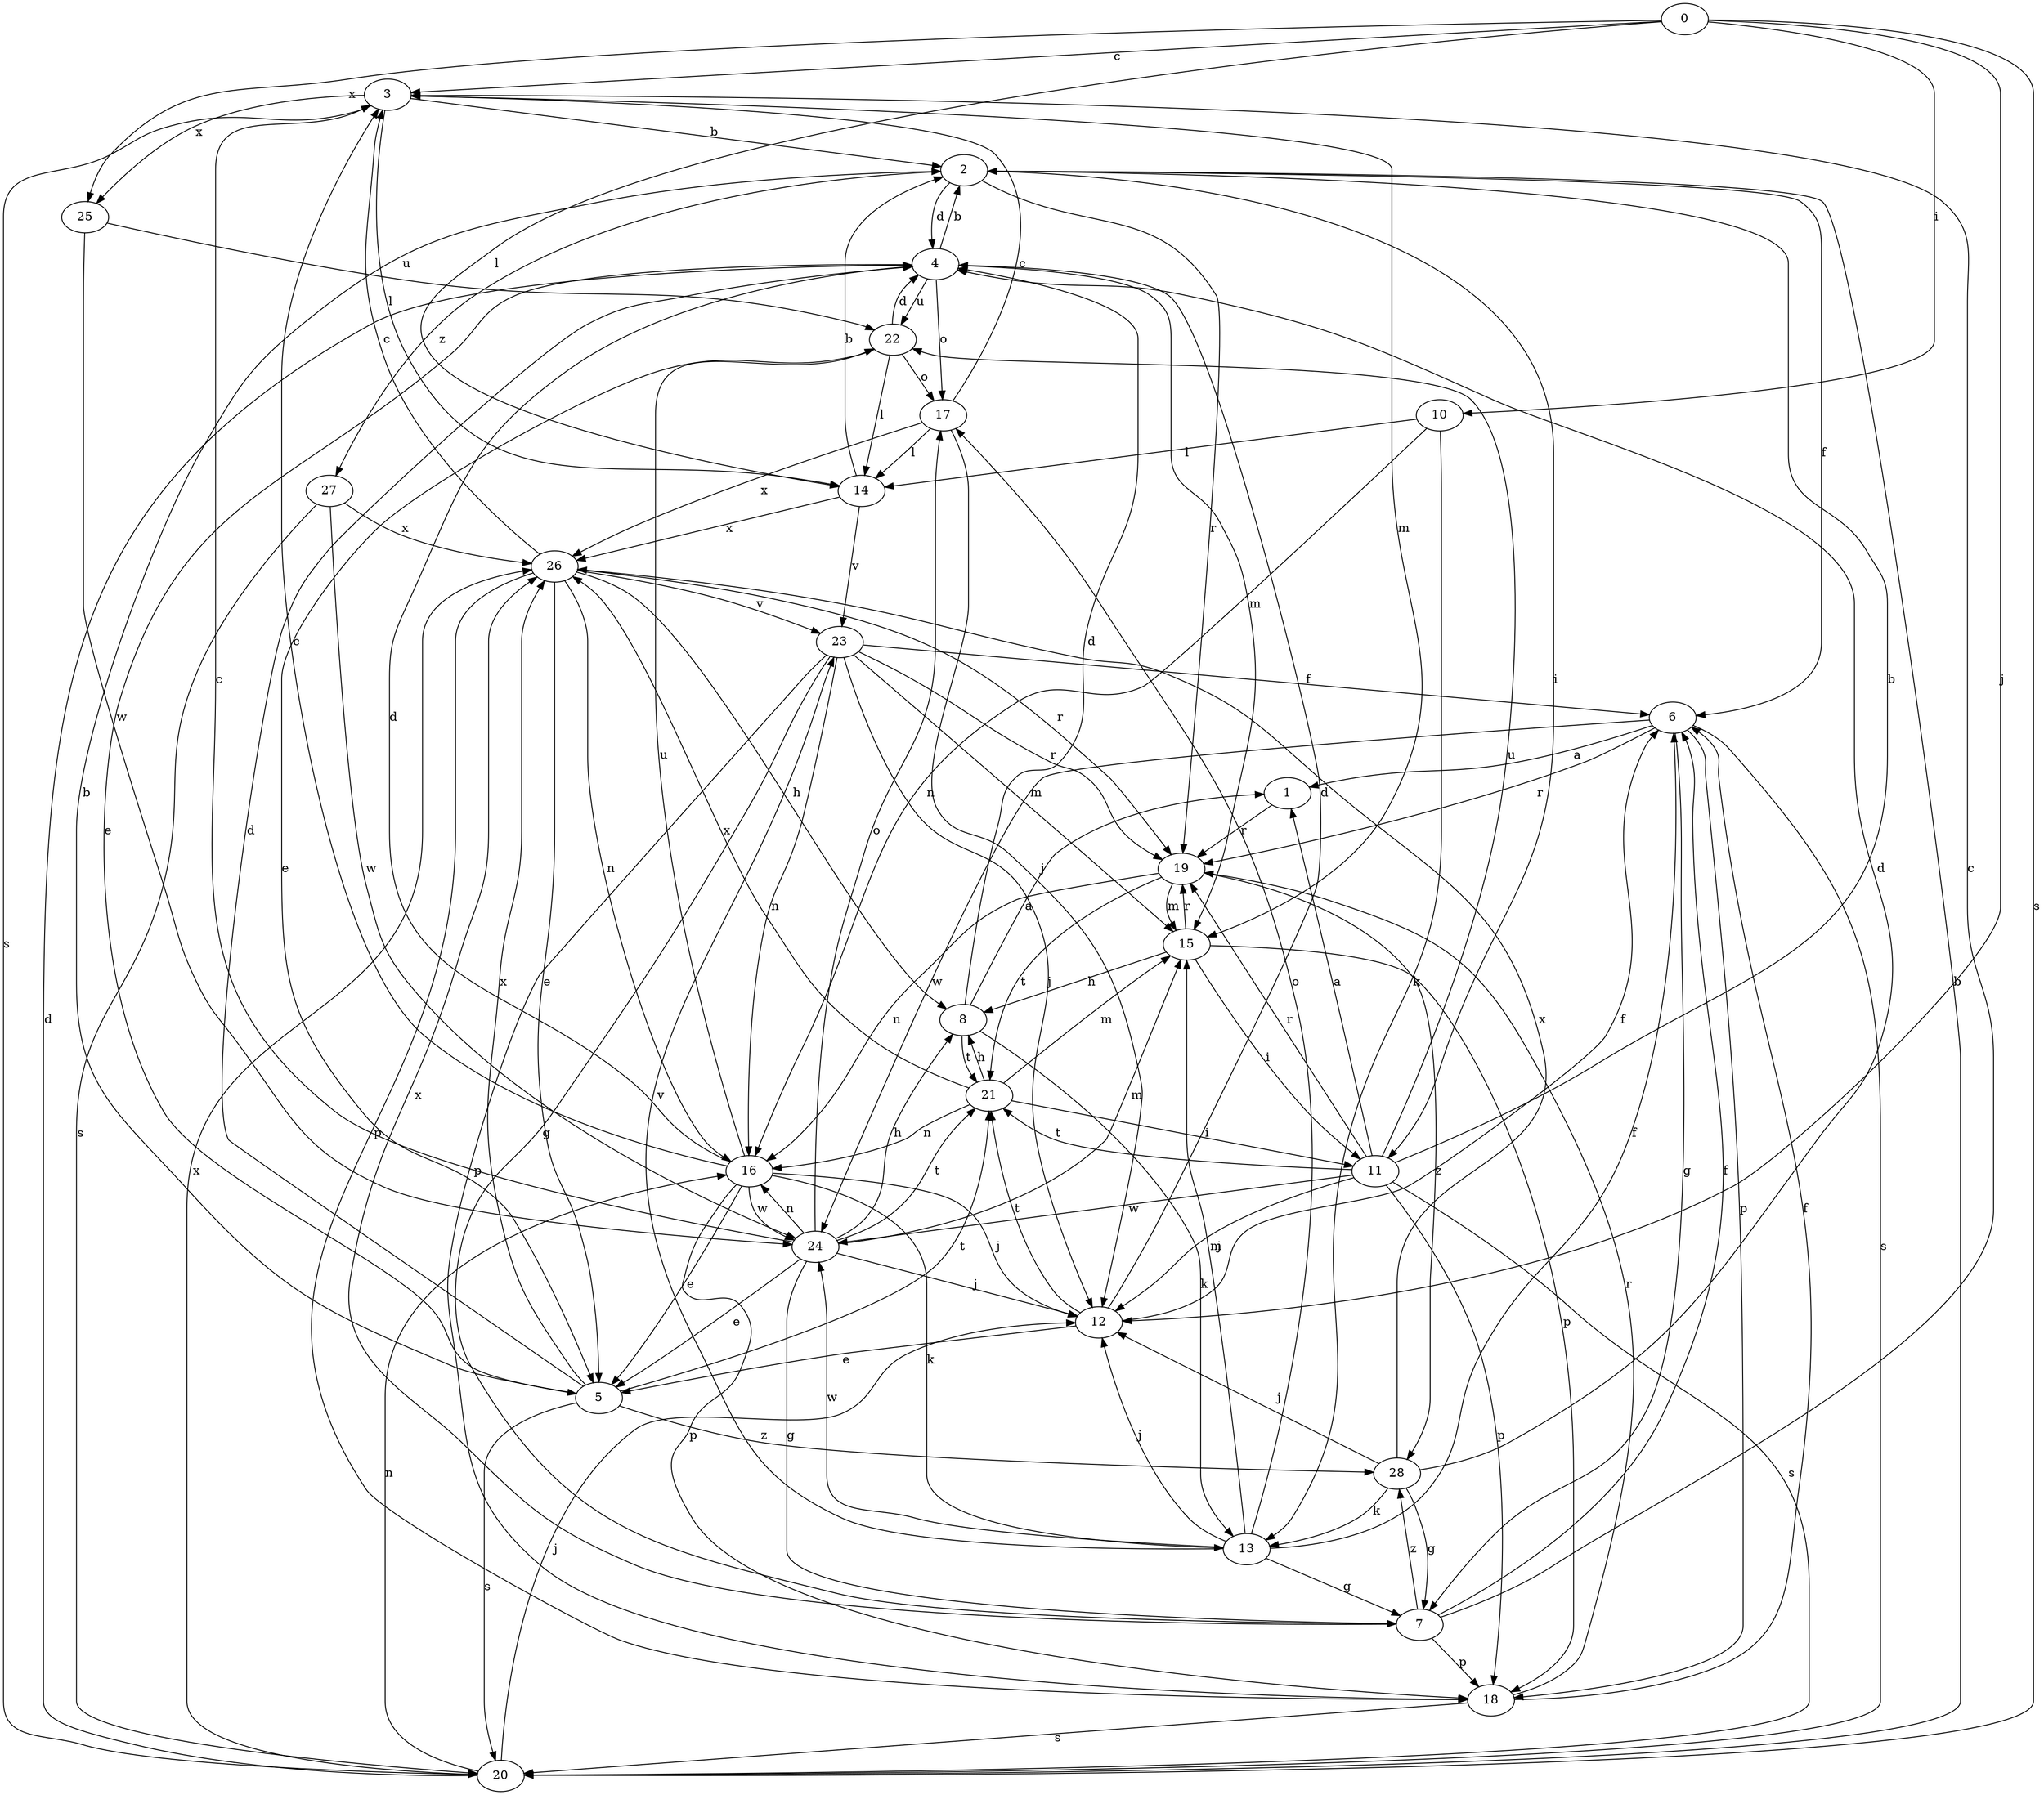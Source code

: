 strict digraph  {
0;
1;
2;
3;
4;
5;
6;
7;
8;
10;
11;
12;
13;
14;
15;
16;
17;
18;
19;
20;
21;
22;
23;
24;
25;
26;
27;
28;
0 -> 3  [label=c];
0 -> 10  [label=i];
0 -> 12  [label=j];
0 -> 14  [label=l];
0 -> 20  [label=s];
0 -> 25  [label=x];
1 -> 19  [label=r];
2 -> 4  [label=d];
2 -> 6  [label=f];
2 -> 11  [label=i];
2 -> 19  [label=r];
2 -> 27  [label=z];
3 -> 2  [label=b];
3 -> 14  [label=l];
3 -> 15  [label=m];
3 -> 20  [label=s];
3 -> 25  [label=x];
4 -> 2  [label=b];
4 -> 5  [label=e];
4 -> 15  [label=m];
4 -> 17  [label=o];
4 -> 22  [label=u];
5 -> 2  [label=b];
5 -> 4  [label=d];
5 -> 20  [label=s];
5 -> 21  [label=t];
5 -> 26  [label=x];
5 -> 28  [label=z];
6 -> 1  [label=a];
6 -> 7  [label=g];
6 -> 18  [label=p];
6 -> 19  [label=r];
6 -> 20  [label=s];
6 -> 24  [label=w];
7 -> 3  [label=c];
7 -> 6  [label=f];
7 -> 18  [label=p];
7 -> 26  [label=x];
7 -> 28  [label=z];
8 -> 1  [label=a];
8 -> 4  [label=d];
8 -> 13  [label=k];
8 -> 21  [label=t];
10 -> 13  [label=k];
10 -> 14  [label=l];
10 -> 16  [label=n];
11 -> 1  [label=a];
11 -> 2  [label=b];
11 -> 12  [label=j];
11 -> 18  [label=p];
11 -> 19  [label=r];
11 -> 20  [label=s];
11 -> 21  [label=t];
11 -> 22  [label=u];
11 -> 24  [label=w];
12 -> 4  [label=d];
12 -> 5  [label=e];
12 -> 6  [label=f];
12 -> 21  [label=t];
13 -> 6  [label=f];
13 -> 7  [label=g];
13 -> 12  [label=j];
13 -> 15  [label=m];
13 -> 17  [label=o];
13 -> 23  [label=v];
13 -> 24  [label=w];
14 -> 2  [label=b];
14 -> 23  [label=v];
14 -> 26  [label=x];
15 -> 8  [label=h];
15 -> 11  [label=i];
15 -> 18  [label=p];
15 -> 19  [label=r];
16 -> 3  [label=c];
16 -> 4  [label=d];
16 -> 5  [label=e];
16 -> 12  [label=j];
16 -> 13  [label=k];
16 -> 18  [label=p];
16 -> 22  [label=u];
16 -> 24  [label=w];
17 -> 3  [label=c];
17 -> 12  [label=j];
17 -> 14  [label=l];
17 -> 26  [label=x];
18 -> 6  [label=f];
18 -> 19  [label=r];
18 -> 20  [label=s];
19 -> 15  [label=m];
19 -> 16  [label=n];
19 -> 21  [label=t];
19 -> 28  [label=z];
20 -> 2  [label=b];
20 -> 4  [label=d];
20 -> 12  [label=j];
20 -> 16  [label=n];
20 -> 26  [label=x];
21 -> 8  [label=h];
21 -> 11  [label=i];
21 -> 15  [label=m];
21 -> 16  [label=n];
21 -> 26  [label=x];
22 -> 4  [label=d];
22 -> 5  [label=e];
22 -> 14  [label=l];
22 -> 17  [label=o];
23 -> 6  [label=f];
23 -> 7  [label=g];
23 -> 12  [label=j];
23 -> 15  [label=m];
23 -> 16  [label=n];
23 -> 18  [label=p];
23 -> 19  [label=r];
24 -> 3  [label=c];
24 -> 5  [label=e];
24 -> 7  [label=g];
24 -> 8  [label=h];
24 -> 12  [label=j];
24 -> 15  [label=m];
24 -> 16  [label=n];
24 -> 17  [label=o];
24 -> 21  [label=t];
25 -> 22  [label=u];
25 -> 24  [label=w];
26 -> 3  [label=c];
26 -> 5  [label=e];
26 -> 8  [label=h];
26 -> 16  [label=n];
26 -> 18  [label=p];
26 -> 19  [label=r];
26 -> 23  [label=v];
27 -> 20  [label=s];
27 -> 24  [label=w];
27 -> 26  [label=x];
28 -> 4  [label=d];
28 -> 7  [label=g];
28 -> 12  [label=j];
28 -> 13  [label=k];
28 -> 26  [label=x];
}
